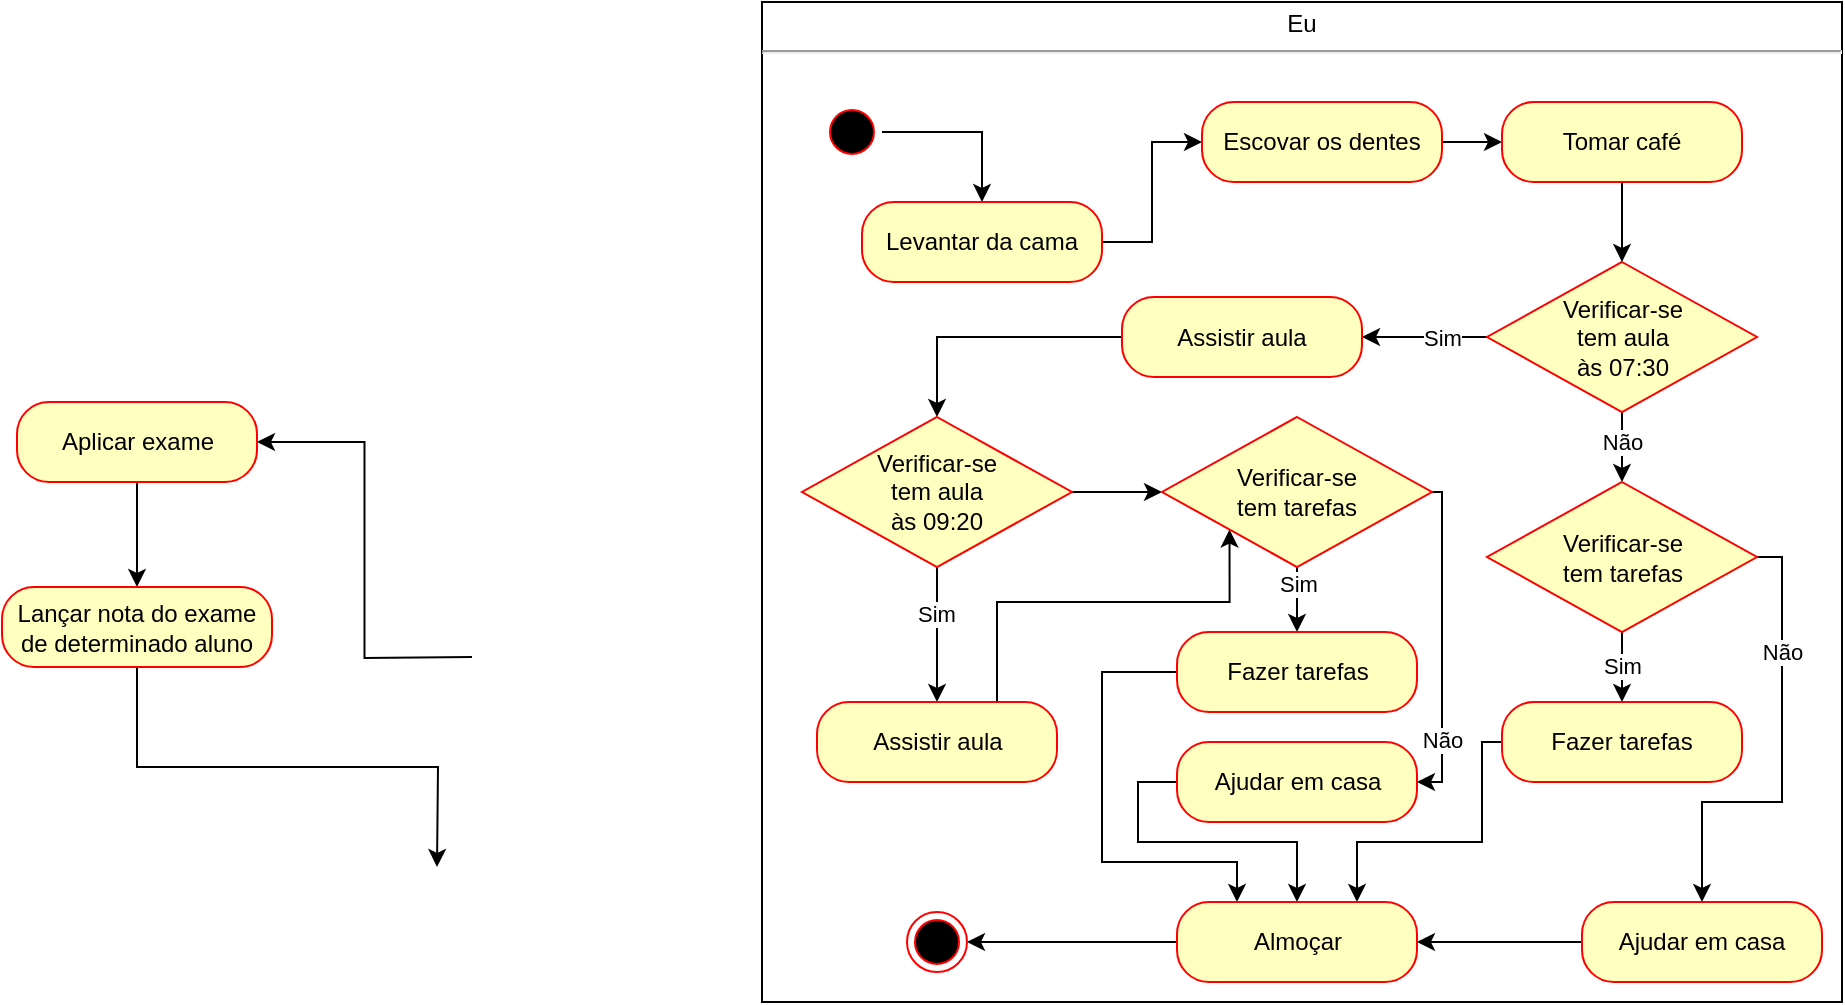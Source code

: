 <mxfile version="16.6.1" type="github">
  <diagram id="hG0S3P9mw6wppGRl6Zj7" name="Page-1">
    <mxGraphModel dx="755" dy="431" grid="1" gridSize="10" guides="1" tooltips="1" connect="1" arrows="1" fold="1" page="1" pageScale="1" pageWidth="1169" pageHeight="827" math="0" shadow="0">
      <root>
        <mxCell id="0" />
        <mxCell id="1" parent="0" />
        <mxCell id="IvriwTNXwanx6Q1rdoZe-1" value="&lt;p style=&quot;margin: 4px 0px 0px ; text-align: center&quot;&gt;Eu&lt;/p&gt;&lt;hr&gt;&lt;p style=&quot;margin: 0px ; margin-left: 8px&quot;&gt;&lt;br&gt;&lt;/p&gt;" style="verticalAlign=top;align=left;overflow=fill;fontSize=12;fontFamily=Helvetica;html=1;" vertex="1" parent="1">
          <mxGeometry x="480" y="300" width="540" height="500" as="geometry" />
        </mxCell>
        <mxCell id="IvriwTNXwanx6Q1rdoZe-3" style="edgeStyle=orthogonalEdgeStyle;rounded=0;orthogonalLoop=1;jettySize=auto;html=1;exitX=1;exitY=0.5;exitDx=0;exitDy=0;entryX=0.5;entryY=0;entryDx=0;entryDy=0;" edge="1" parent="1" source="IvriwTNXwanx6Q1rdoZe-4" target="IvriwTNXwanx6Q1rdoZe-8">
          <mxGeometry relative="1" as="geometry" />
        </mxCell>
        <mxCell id="IvriwTNXwanx6Q1rdoZe-4" value="" style="ellipse;html=1;shape=startState;fillColor=#000000;strokeColor=#ff0000;" vertex="1" parent="1">
          <mxGeometry x="510" y="350" width="30" height="30" as="geometry" />
        </mxCell>
        <mxCell id="IvriwTNXwanx6Q1rdoZe-38" style="edgeStyle=orthogonalEdgeStyle;rounded=0;orthogonalLoop=1;jettySize=auto;html=1;exitX=1;exitY=0.5;exitDx=0;exitDy=0;entryX=0;entryY=0.5;entryDx=0;entryDy=0;" edge="1" parent="1" source="IvriwTNXwanx6Q1rdoZe-8" target="IvriwTNXwanx6Q1rdoZe-36">
          <mxGeometry relative="1" as="geometry" />
        </mxCell>
        <mxCell id="IvriwTNXwanx6Q1rdoZe-8" value="Levantar da cama" style="rounded=1;whiteSpace=wrap;html=1;arcSize=40;fontColor=#000000;fillColor=#ffffc0;strokeColor=#ff0000;" vertex="1" parent="1">
          <mxGeometry x="530" y="400" width="120" height="40" as="geometry" />
        </mxCell>
        <mxCell id="IvriwTNXwanx6Q1rdoZe-15" style="edgeStyle=orthogonalEdgeStyle;rounded=0;orthogonalLoop=1;jettySize=auto;html=1;exitX=0;exitY=0.5;exitDx=0;exitDy=0;entryX=1;entryY=0.5;entryDx=0;entryDy=0;" edge="1" parent="1" target="IvriwTNXwanx6Q1rdoZe-26">
          <mxGeometry relative="1" as="geometry">
            <mxPoint x="335" y="627.5" as="sourcePoint" />
          </mxGeometry>
        </mxCell>
        <mxCell id="IvriwTNXwanx6Q1rdoZe-25" style="edgeStyle=orthogonalEdgeStyle;rounded=0;orthogonalLoop=1;jettySize=auto;html=1;exitX=0.5;exitY=1;exitDx=0;exitDy=0;entryX=0.5;entryY=0;entryDx=0;entryDy=0;" edge="1" parent="1" source="IvriwTNXwanx6Q1rdoZe-26" target="IvriwTNXwanx6Q1rdoZe-28">
          <mxGeometry relative="1" as="geometry" />
        </mxCell>
        <mxCell id="IvriwTNXwanx6Q1rdoZe-26" value="Aplicar exame" style="rounded=1;whiteSpace=wrap;html=1;arcSize=40;fontColor=#000000;fillColor=#ffffc0;strokeColor=#ff0000;" vertex="1" parent="1">
          <mxGeometry x="107.5" y="500" width="120" height="40" as="geometry" />
        </mxCell>
        <mxCell id="IvriwTNXwanx6Q1rdoZe-27" style="edgeStyle=orthogonalEdgeStyle;rounded=0;orthogonalLoop=1;jettySize=auto;html=1;exitX=0.5;exitY=1;exitDx=0;exitDy=0;entryX=0;entryY=0.5;entryDx=0;entryDy=0;" edge="1" parent="1" source="IvriwTNXwanx6Q1rdoZe-28">
          <mxGeometry relative="1" as="geometry">
            <mxPoint x="317.5" y="732.5" as="targetPoint" />
          </mxGeometry>
        </mxCell>
        <mxCell id="IvriwTNXwanx6Q1rdoZe-28" value="Lançar nota do exame de determinado aluno" style="rounded=1;whiteSpace=wrap;html=1;arcSize=40;fontColor=#000000;fillColor=#ffffc0;strokeColor=#ff0000;" vertex="1" parent="1">
          <mxGeometry x="100" y="592.5" width="135" height="40" as="geometry" />
        </mxCell>
        <mxCell id="IvriwTNXwanx6Q1rdoZe-45" style="edgeStyle=orthogonalEdgeStyle;rounded=0;orthogonalLoop=1;jettySize=auto;html=1;exitX=0;exitY=0.5;exitDx=0;exitDy=0;entryX=1;entryY=0.5;entryDx=0;entryDy=0;" edge="1" parent="1" source="IvriwTNXwanx6Q1rdoZe-34" target="IvriwTNXwanx6Q1rdoZe-43">
          <mxGeometry relative="1" as="geometry" />
        </mxCell>
        <mxCell id="IvriwTNXwanx6Q1rdoZe-47" value="Sim" style="edgeLabel;html=1;align=center;verticalAlign=middle;resizable=0;points=[];" vertex="1" connectable="0" parent="IvriwTNXwanx6Q1rdoZe-45">
          <mxGeometry x="0.387" y="2" relative="1" as="geometry">
            <mxPoint x="21" y="-2" as="offset" />
          </mxGeometry>
        </mxCell>
        <mxCell id="IvriwTNXwanx6Q1rdoZe-57" style="edgeStyle=orthogonalEdgeStyle;rounded=0;orthogonalLoop=1;jettySize=auto;html=1;exitX=0.5;exitY=1;exitDx=0;exitDy=0;" edge="1" parent="1" source="IvriwTNXwanx6Q1rdoZe-34" target="IvriwTNXwanx6Q1rdoZe-56">
          <mxGeometry relative="1" as="geometry" />
        </mxCell>
        <mxCell id="IvriwTNXwanx6Q1rdoZe-58" value="Não" style="edgeLabel;html=1;align=center;verticalAlign=middle;resizable=0;points=[];" vertex="1" connectable="0" parent="IvriwTNXwanx6Q1rdoZe-57">
          <mxGeometry x="0.407" relative="1" as="geometry">
            <mxPoint y="-7" as="offset" />
          </mxGeometry>
        </mxCell>
        <mxCell id="IvriwTNXwanx6Q1rdoZe-34" value="Verificar-se &lt;br&gt;tem aula&lt;br&gt;às 07:30" style="rhombus;whiteSpace=wrap;html=1;fillColor=#ffffc0;strokeColor=#ff0000;" vertex="1" parent="1">
          <mxGeometry x="842.5" y="430" width="135" height="75" as="geometry" />
        </mxCell>
        <mxCell id="IvriwTNXwanx6Q1rdoZe-44" style="edgeStyle=orthogonalEdgeStyle;rounded=0;orthogonalLoop=1;jettySize=auto;html=1;exitX=1;exitY=0.5;exitDx=0;exitDy=0;entryX=0;entryY=0.5;entryDx=0;entryDy=0;" edge="1" parent="1" source="IvriwTNXwanx6Q1rdoZe-36" target="IvriwTNXwanx6Q1rdoZe-39">
          <mxGeometry relative="1" as="geometry" />
        </mxCell>
        <mxCell id="IvriwTNXwanx6Q1rdoZe-36" value="Escovar os dentes" style="rounded=1;whiteSpace=wrap;html=1;arcSize=40;fontColor=#000000;fillColor=#ffffc0;strokeColor=#ff0000;" vertex="1" parent="1">
          <mxGeometry x="700" y="350" width="120" height="40" as="geometry" />
        </mxCell>
        <mxCell id="IvriwTNXwanx6Q1rdoZe-41" style="edgeStyle=orthogonalEdgeStyle;rounded=0;orthogonalLoop=1;jettySize=auto;html=1;exitX=0.5;exitY=1;exitDx=0;exitDy=0;entryX=0.5;entryY=0;entryDx=0;entryDy=0;" edge="1" parent="1" source="IvriwTNXwanx6Q1rdoZe-39" target="IvriwTNXwanx6Q1rdoZe-34">
          <mxGeometry relative="1" as="geometry" />
        </mxCell>
        <mxCell id="IvriwTNXwanx6Q1rdoZe-39" value="Tomar café" style="rounded=1;whiteSpace=wrap;html=1;arcSize=40;fontColor=#000000;fillColor=#ffffc0;strokeColor=#ff0000;" vertex="1" parent="1">
          <mxGeometry x="850" y="350" width="120" height="40" as="geometry" />
        </mxCell>
        <mxCell id="IvriwTNXwanx6Q1rdoZe-49" style="edgeStyle=orthogonalEdgeStyle;rounded=0;orthogonalLoop=1;jettySize=auto;html=1;exitX=0;exitY=0.5;exitDx=0;exitDy=0;entryX=0.5;entryY=0;entryDx=0;entryDy=0;" edge="1" parent="1" source="IvriwTNXwanx6Q1rdoZe-43" target="IvriwTNXwanx6Q1rdoZe-48">
          <mxGeometry relative="1" as="geometry" />
        </mxCell>
        <mxCell id="IvriwTNXwanx6Q1rdoZe-43" value="Assistir aula" style="rounded=1;whiteSpace=wrap;html=1;arcSize=40;fontColor=#000000;fillColor=#ffffc0;strokeColor=#ff0000;" vertex="1" parent="1">
          <mxGeometry x="660" y="447.5" width="120" height="40" as="geometry" />
        </mxCell>
        <mxCell id="IvriwTNXwanx6Q1rdoZe-73" style="edgeStyle=orthogonalEdgeStyle;rounded=0;jumpStyle=sharp;orthogonalLoop=1;jettySize=auto;html=1;exitX=1;exitY=0.5;exitDx=0;exitDy=0;entryX=0;entryY=0.5;entryDx=0;entryDy=0;" edge="1" parent="1" source="IvriwTNXwanx6Q1rdoZe-48" target="IvriwTNXwanx6Q1rdoZe-72">
          <mxGeometry relative="1" as="geometry" />
        </mxCell>
        <mxCell id="IvriwTNXwanx6Q1rdoZe-74" style="edgeStyle=orthogonalEdgeStyle;rounded=0;jumpStyle=sharp;orthogonalLoop=1;jettySize=auto;html=1;exitX=0.5;exitY=1;exitDx=0;exitDy=0;entryX=0.5;entryY=0;entryDx=0;entryDy=0;" edge="1" parent="1" source="IvriwTNXwanx6Q1rdoZe-48" target="IvriwTNXwanx6Q1rdoZe-51">
          <mxGeometry relative="1" as="geometry">
            <Array as="points">
              <mxPoint x="568" y="590" />
              <mxPoint x="568" y="590" />
            </Array>
          </mxGeometry>
        </mxCell>
        <mxCell id="IvriwTNXwanx6Q1rdoZe-75" value="Sim" style="edgeLabel;html=1;align=center;verticalAlign=middle;resizable=0;points=[];" vertex="1" connectable="0" parent="IvriwTNXwanx6Q1rdoZe-74">
          <mxGeometry x="-0.304" y="-1" relative="1" as="geometry">
            <mxPoint as="offset" />
          </mxGeometry>
        </mxCell>
        <mxCell id="IvriwTNXwanx6Q1rdoZe-48" value="Verificar-se &lt;br&gt;tem aula&lt;br&gt;às 09:20" style="rhombus;whiteSpace=wrap;html=1;fillColor=#ffffc0;strokeColor=#ff0000;" vertex="1" parent="1">
          <mxGeometry x="500" y="507.5" width="135" height="75" as="geometry" />
        </mxCell>
        <mxCell id="IvriwTNXwanx6Q1rdoZe-92" style="edgeStyle=orthogonalEdgeStyle;rounded=0;jumpStyle=sharp;orthogonalLoop=1;jettySize=auto;html=1;exitX=0.75;exitY=0;exitDx=0;exitDy=0;entryX=0;entryY=1;entryDx=0;entryDy=0;" edge="1" parent="1" source="IvriwTNXwanx6Q1rdoZe-51" target="IvriwTNXwanx6Q1rdoZe-72">
          <mxGeometry relative="1" as="geometry">
            <Array as="points">
              <mxPoint x="598" y="600" />
              <mxPoint x="714" y="600" />
            </Array>
          </mxGeometry>
        </mxCell>
        <mxCell id="IvriwTNXwanx6Q1rdoZe-51" value="Assistir aula" style="rounded=1;whiteSpace=wrap;html=1;arcSize=40;fontColor=#000000;fillColor=#ffffc0;strokeColor=#ff0000;" vertex="1" parent="1">
          <mxGeometry x="507.5" y="650" width="120" height="40" as="geometry" />
        </mxCell>
        <mxCell id="IvriwTNXwanx6Q1rdoZe-60" style="edgeStyle=orthogonalEdgeStyle;rounded=0;orthogonalLoop=1;jettySize=auto;html=1;exitX=0.5;exitY=1;exitDx=0;exitDy=0;entryX=0.5;entryY=0;entryDx=0;entryDy=0;" edge="1" parent="1" source="IvriwTNXwanx6Q1rdoZe-56" target="IvriwTNXwanx6Q1rdoZe-59">
          <mxGeometry relative="1" as="geometry">
            <Array as="points">
              <mxPoint x="910" y="640" />
              <mxPoint x="910" y="640" />
            </Array>
          </mxGeometry>
        </mxCell>
        <mxCell id="IvriwTNXwanx6Q1rdoZe-71" value="Sim" style="edgeLabel;html=1;align=center;verticalAlign=middle;resizable=0;points=[];" vertex="1" connectable="0" parent="IvriwTNXwanx6Q1rdoZe-60">
          <mxGeometry x="-0.542" y="-1" relative="1" as="geometry">
            <mxPoint x="1" y="9" as="offset" />
          </mxGeometry>
        </mxCell>
        <mxCell id="IvriwTNXwanx6Q1rdoZe-65" style="edgeStyle=orthogonalEdgeStyle;rounded=0;orthogonalLoop=1;jettySize=auto;html=1;exitX=1;exitY=0.5;exitDx=0;exitDy=0;entryX=0.5;entryY=0;entryDx=0;entryDy=0;" edge="1" parent="1" source="IvriwTNXwanx6Q1rdoZe-56" target="IvriwTNXwanx6Q1rdoZe-68">
          <mxGeometry relative="1" as="geometry">
            <mxPoint x="977" y="690" as="targetPoint" />
            <Array as="points">
              <mxPoint x="990" y="577" />
              <mxPoint x="990" y="700" />
              <mxPoint x="950" y="700" />
            </Array>
          </mxGeometry>
        </mxCell>
        <mxCell id="IvriwTNXwanx6Q1rdoZe-66" value="Não" style="edgeLabel;html=1;align=center;verticalAlign=middle;resizable=0;points=[];" vertex="1" connectable="0" parent="IvriwTNXwanx6Q1rdoZe-65">
          <mxGeometry x="-0.789" y="-1" relative="1" as="geometry">
            <mxPoint x="1" y="36" as="offset" />
          </mxGeometry>
        </mxCell>
        <mxCell id="IvriwTNXwanx6Q1rdoZe-56" value="Verificar-se &lt;br&gt;tem tarefas" style="rhombus;whiteSpace=wrap;html=1;fillColor=#ffffc0;strokeColor=#ff0000;" vertex="1" parent="1">
          <mxGeometry x="842.5" y="540" width="135" height="75" as="geometry" />
        </mxCell>
        <mxCell id="IvriwTNXwanx6Q1rdoZe-86" style="edgeStyle=orthogonalEdgeStyle;rounded=0;jumpStyle=sharp;orthogonalLoop=1;jettySize=auto;html=1;exitX=0;exitY=0.5;exitDx=0;exitDy=0;entryX=0.75;entryY=0;entryDx=0;entryDy=0;" edge="1" parent="1" source="IvriwTNXwanx6Q1rdoZe-59" target="IvriwTNXwanx6Q1rdoZe-84">
          <mxGeometry relative="1" as="geometry">
            <Array as="points">
              <mxPoint x="840" y="670" />
              <mxPoint x="840" y="720" />
              <mxPoint x="777" y="720" />
            </Array>
          </mxGeometry>
        </mxCell>
        <mxCell id="IvriwTNXwanx6Q1rdoZe-59" value="Fazer tarefas" style="rounded=1;whiteSpace=wrap;html=1;arcSize=40;fontColor=#000000;fillColor=#ffffc0;strokeColor=#ff0000;" vertex="1" parent="1">
          <mxGeometry x="850" y="650" width="120" height="40" as="geometry" />
        </mxCell>
        <mxCell id="IvriwTNXwanx6Q1rdoZe-85" style="edgeStyle=orthogonalEdgeStyle;rounded=0;jumpStyle=sharp;orthogonalLoop=1;jettySize=auto;html=1;exitX=0;exitY=0.5;exitDx=0;exitDy=0;" edge="1" parent="1" source="IvriwTNXwanx6Q1rdoZe-68" target="IvriwTNXwanx6Q1rdoZe-84">
          <mxGeometry relative="1" as="geometry" />
        </mxCell>
        <mxCell id="IvriwTNXwanx6Q1rdoZe-68" value="Ajudar em casa" style="rounded=1;whiteSpace=wrap;html=1;arcSize=40;fontColor=#000000;fillColor=#ffffc0;strokeColor=#ff0000;" vertex="1" parent="1">
          <mxGeometry x="890" y="750" width="120" height="40" as="geometry" />
        </mxCell>
        <mxCell id="IvriwTNXwanx6Q1rdoZe-77" style="edgeStyle=orthogonalEdgeStyle;rounded=0;jumpStyle=sharp;orthogonalLoop=1;jettySize=auto;html=1;exitX=0.5;exitY=1;exitDx=0;exitDy=0;entryX=0.5;entryY=0;entryDx=0;entryDy=0;" edge="1" parent="1" source="IvriwTNXwanx6Q1rdoZe-72" target="IvriwTNXwanx6Q1rdoZe-76">
          <mxGeometry relative="1" as="geometry">
            <Array as="points">
              <mxPoint x="748" y="590" />
              <mxPoint x="748" y="590" />
            </Array>
          </mxGeometry>
        </mxCell>
        <mxCell id="IvriwTNXwanx6Q1rdoZe-78" value="Sim" style="edgeLabel;html=1;align=center;verticalAlign=middle;resizable=0;points=[];" vertex="1" connectable="0" parent="IvriwTNXwanx6Q1rdoZe-77">
          <mxGeometry x="0.227" relative="1" as="geometry">
            <mxPoint y="-12" as="offset" />
          </mxGeometry>
        </mxCell>
        <mxCell id="IvriwTNXwanx6Q1rdoZe-80" style="edgeStyle=orthogonalEdgeStyle;rounded=0;jumpStyle=sharp;orthogonalLoop=1;jettySize=auto;html=1;exitX=1;exitY=0.5;exitDx=0;exitDy=0;entryX=1;entryY=0.5;entryDx=0;entryDy=0;" edge="1" parent="1" source="IvriwTNXwanx6Q1rdoZe-72" target="IvriwTNXwanx6Q1rdoZe-79">
          <mxGeometry relative="1" as="geometry">
            <Array as="points">
              <mxPoint x="820" y="545" />
              <mxPoint x="820" y="690" />
            </Array>
          </mxGeometry>
        </mxCell>
        <mxCell id="IvriwTNXwanx6Q1rdoZe-82" value="Não" style="edgeLabel;html=1;align=center;verticalAlign=middle;resizable=0;points=[];" vertex="1" connectable="0" parent="IvriwTNXwanx6Q1rdoZe-80">
          <mxGeometry x="0.166" y="3" relative="1" as="geometry">
            <mxPoint x="-3" y="34" as="offset" />
          </mxGeometry>
        </mxCell>
        <mxCell id="IvriwTNXwanx6Q1rdoZe-72" value="Verificar-se &lt;br&gt;tem tarefas" style="rhombus;whiteSpace=wrap;html=1;fillColor=#ffffc0;strokeColor=#ff0000;" vertex="1" parent="1">
          <mxGeometry x="680" y="507.5" width="135" height="75" as="geometry" />
        </mxCell>
        <mxCell id="IvriwTNXwanx6Q1rdoZe-88" style="edgeStyle=orthogonalEdgeStyle;rounded=0;jumpStyle=sharp;orthogonalLoop=1;jettySize=auto;html=1;exitX=0;exitY=0.5;exitDx=0;exitDy=0;entryX=0.25;entryY=0;entryDx=0;entryDy=0;" edge="1" parent="1" source="IvriwTNXwanx6Q1rdoZe-76" target="IvriwTNXwanx6Q1rdoZe-84">
          <mxGeometry relative="1" as="geometry">
            <mxPoint x="668" y="710" as="targetPoint" />
            <Array as="points">
              <mxPoint x="650" y="635" />
              <mxPoint x="650" y="730" />
              <mxPoint x="718" y="730" />
            </Array>
          </mxGeometry>
        </mxCell>
        <mxCell id="IvriwTNXwanx6Q1rdoZe-76" value="Fazer tarefas" style="rounded=1;whiteSpace=wrap;html=1;arcSize=40;fontColor=#000000;fillColor=#ffffc0;strokeColor=#ff0000;" vertex="1" parent="1">
          <mxGeometry x="687.5" y="615" width="120" height="40" as="geometry" />
        </mxCell>
        <mxCell id="IvriwTNXwanx6Q1rdoZe-87" style="edgeStyle=orthogonalEdgeStyle;rounded=0;jumpStyle=sharp;orthogonalLoop=1;jettySize=auto;html=1;exitX=0;exitY=0.5;exitDx=0;exitDy=0;entryX=0.5;entryY=0;entryDx=0;entryDy=0;" edge="1" parent="1" source="IvriwTNXwanx6Q1rdoZe-79" target="IvriwTNXwanx6Q1rdoZe-84">
          <mxGeometry relative="1" as="geometry">
            <Array as="points">
              <mxPoint x="668" y="690" />
              <mxPoint x="668" y="720" />
              <mxPoint x="748" y="720" />
            </Array>
          </mxGeometry>
        </mxCell>
        <mxCell id="IvriwTNXwanx6Q1rdoZe-79" value="Ajudar em casa" style="rounded=1;whiteSpace=wrap;html=1;arcSize=40;fontColor=#000000;fillColor=#ffffc0;strokeColor=#ff0000;" vertex="1" parent="1">
          <mxGeometry x="687.5" y="670" width="120" height="40" as="geometry" />
        </mxCell>
        <mxCell id="IvriwTNXwanx6Q1rdoZe-90" style="edgeStyle=orthogonalEdgeStyle;rounded=0;jumpStyle=sharp;orthogonalLoop=1;jettySize=auto;html=1;exitX=0;exitY=0.5;exitDx=0;exitDy=0;entryX=1;entryY=0.5;entryDx=0;entryDy=0;" edge="1" parent="1" source="IvriwTNXwanx6Q1rdoZe-84" target="IvriwTNXwanx6Q1rdoZe-89">
          <mxGeometry relative="1" as="geometry" />
        </mxCell>
        <mxCell id="IvriwTNXwanx6Q1rdoZe-84" value="Almoçar" style="rounded=1;whiteSpace=wrap;html=1;arcSize=40;fontColor=#000000;fillColor=#ffffc0;strokeColor=#ff0000;" vertex="1" parent="1">
          <mxGeometry x="687.5" y="750" width="120" height="40" as="geometry" />
        </mxCell>
        <mxCell id="IvriwTNXwanx6Q1rdoZe-89" value="" style="ellipse;html=1;shape=endState;fillColor=#000000;strokeColor=#ff0000;" vertex="1" parent="1">
          <mxGeometry x="552.5" y="755" width="30" height="30" as="geometry" />
        </mxCell>
      </root>
    </mxGraphModel>
  </diagram>
</mxfile>
